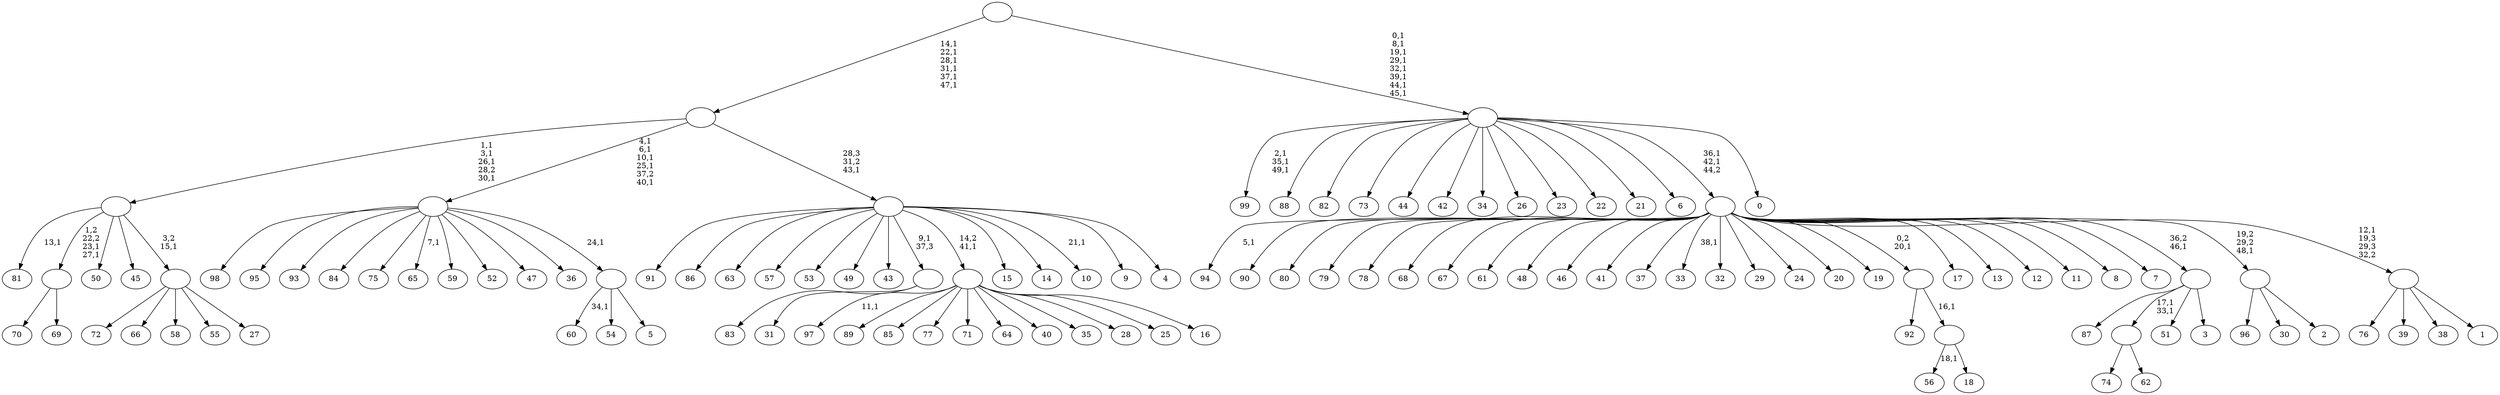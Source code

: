 digraph T {
	150 [label="99"]
	146 [label="98"]
	145 [label="97"]
	143 [label="96"]
	142 [label="95"]
	141 [label="94"]
	139 [label="93"]
	138 [label="92"]
	137 [label="91"]
	136 [label="90"]
	135 [label="89"]
	134 [label="88"]
	133 [label="87"]
	132 [label="86"]
	131 [label="85"]
	130 [label="84"]
	129 [label="83"]
	128 [label="82"]
	127 [label="81"]
	125 [label="80"]
	124 [label="79"]
	123 [label="78"]
	122 [label="77"]
	121 [label="76"]
	120 [label="75"]
	119 [label="74"]
	118 [label="73"]
	117 [label="72"]
	116 [label="71"]
	115 [label="70"]
	114 [label="69"]
	113 [label=""]
	111 [label="68"]
	110 [label="67"]
	109 [label="66"]
	108 [label="65"]
	106 [label="64"]
	105 [label="63"]
	104 [label="62"]
	103 [label=""]
	101 [label="61"]
	100 [label="60"]
	98 [label="59"]
	97 [label="58"]
	96 [label="57"]
	95 [label="56"]
	93 [label="55"]
	92 [label="54"]
	91 [label="53"]
	90 [label="52"]
	89 [label="51"]
	88 [label="50"]
	87 [label="49"]
	86 [label="48"]
	85 [label="47"]
	84 [label="46"]
	83 [label="45"]
	82 [label="44"]
	81 [label="43"]
	80 [label="42"]
	79 [label="41"]
	78 [label="40"]
	77 [label="39"]
	76 [label="38"]
	75 [label="37"]
	74 [label="36"]
	73 [label="35"]
	72 [label="34"]
	71 [label="33"]
	69 [label="32"]
	68 [label="31"]
	67 [label=""]
	66 [label="30"]
	65 [label="29"]
	64 [label="28"]
	63 [label="27"]
	62 [label=""]
	61 [label=""]
	57 [label="26"]
	56 [label="25"]
	55 [label="24"]
	54 [label="23"]
	53 [label="22"]
	52 [label="21"]
	51 [label="20"]
	50 [label="19"]
	49 [label="18"]
	48 [label=""]
	47 [label=""]
	46 [label="17"]
	45 [label="16"]
	44 [label=""]
	43 [label="15"]
	42 [label="14"]
	41 [label="13"]
	40 [label="12"]
	39 [label="11"]
	38 [label="10"]
	36 [label="9"]
	35 [label="8"]
	34 [label="7"]
	33 [label="6"]
	32 [label="5"]
	31 [label=""]
	30 [label=""]
	25 [label="4"]
	24 [label=""]
	23 [label=""]
	17 [label="3"]
	16 [label=""]
	15 [label="2"]
	14 [label=""]
	13 [label="1"]
	12 [label=""]
	11 [label=""]
	9 [label="0"]
	8 [label=""]
	0 [label=""]
	113 -> 115 [label=""]
	113 -> 114 [label=""]
	103 -> 119 [label=""]
	103 -> 104 [label=""]
	67 -> 129 [label=""]
	67 -> 68 [label=""]
	62 -> 117 [label=""]
	62 -> 109 [label=""]
	62 -> 97 [label=""]
	62 -> 93 [label=""]
	62 -> 63 [label=""]
	61 -> 113 [label="1,2\n22,2\n23,1\n27,1"]
	61 -> 127 [label="13,1"]
	61 -> 88 [label=""]
	61 -> 83 [label=""]
	61 -> 62 [label="3,2\n15,1"]
	48 -> 95 [label="18,1"]
	48 -> 49 [label=""]
	47 -> 138 [label=""]
	47 -> 48 [label="16,1"]
	44 -> 145 [label="11,1"]
	44 -> 135 [label=""]
	44 -> 131 [label=""]
	44 -> 122 [label=""]
	44 -> 116 [label=""]
	44 -> 106 [label=""]
	44 -> 78 [label=""]
	44 -> 73 [label=""]
	44 -> 64 [label=""]
	44 -> 56 [label=""]
	44 -> 45 [label=""]
	31 -> 100 [label="34,1"]
	31 -> 92 [label=""]
	31 -> 32 [label=""]
	30 -> 108 [label="7,1"]
	30 -> 146 [label=""]
	30 -> 142 [label=""]
	30 -> 139 [label=""]
	30 -> 130 [label=""]
	30 -> 120 [label=""]
	30 -> 98 [label=""]
	30 -> 90 [label=""]
	30 -> 85 [label=""]
	30 -> 74 [label=""]
	30 -> 31 [label="24,1"]
	24 -> 38 [label="21,1"]
	24 -> 137 [label=""]
	24 -> 132 [label=""]
	24 -> 105 [label=""]
	24 -> 96 [label=""]
	24 -> 91 [label=""]
	24 -> 87 [label=""]
	24 -> 81 [label=""]
	24 -> 67 [label="9,1\n37,3"]
	24 -> 44 [label="14,2\n41,1"]
	24 -> 43 [label=""]
	24 -> 42 [label=""]
	24 -> 36 [label=""]
	24 -> 25 [label=""]
	23 -> 30 [label="4,1\n6,1\n10,1\n25,1\n37,2\n40,1"]
	23 -> 61 [label="1,1\n3,1\n26,1\n28,2\n30,1"]
	23 -> 24 [label="28,3\n31,2\n43,1"]
	16 -> 103 [label="17,1\n33,1"]
	16 -> 133 [label=""]
	16 -> 89 [label=""]
	16 -> 17 [label=""]
	14 -> 143 [label=""]
	14 -> 66 [label=""]
	14 -> 15 [label=""]
	12 -> 121 [label=""]
	12 -> 77 [label=""]
	12 -> 76 [label=""]
	12 -> 13 [label=""]
	11 -> 71 [label="38,1"]
	11 -> 141 [label="5,1"]
	11 -> 136 [label=""]
	11 -> 125 [label=""]
	11 -> 124 [label=""]
	11 -> 123 [label=""]
	11 -> 111 [label=""]
	11 -> 110 [label=""]
	11 -> 101 [label=""]
	11 -> 86 [label=""]
	11 -> 84 [label=""]
	11 -> 79 [label=""]
	11 -> 75 [label=""]
	11 -> 69 [label=""]
	11 -> 65 [label=""]
	11 -> 55 [label=""]
	11 -> 51 [label=""]
	11 -> 50 [label=""]
	11 -> 47 [label="0,2\n20,1"]
	11 -> 46 [label=""]
	11 -> 41 [label=""]
	11 -> 40 [label=""]
	11 -> 39 [label=""]
	11 -> 35 [label=""]
	11 -> 34 [label=""]
	11 -> 16 [label="36,2\n46,1"]
	11 -> 14 [label="19,2\n29,2\n48,1"]
	11 -> 12 [label="12,1\n19,3\n29,3\n32,2"]
	8 -> 11 [label="36,1\n42,1\n44,2"]
	8 -> 150 [label="2,1\n35,1\n49,1"]
	8 -> 134 [label=""]
	8 -> 128 [label=""]
	8 -> 118 [label=""]
	8 -> 82 [label=""]
	8 -> 80 [label=""]
	8 -> 72 [label=""]
	8 -> 57 [label=""]
	8 -> 54 [label=""]
	8 -> 53 [label=""]
	8 -> 52 [label=""]
	8 -> 33 [label=""]
	8 -> 9 [label=""]
	0 -> 8 [label="0,1\n8,1\n19,1\n29,1\n32,1\n39,1\n44,1\n45,1"]
	0 -> 23 [label="14,1\n22,1\n28,1\n31,1\n37,1\n47,1"]
}
